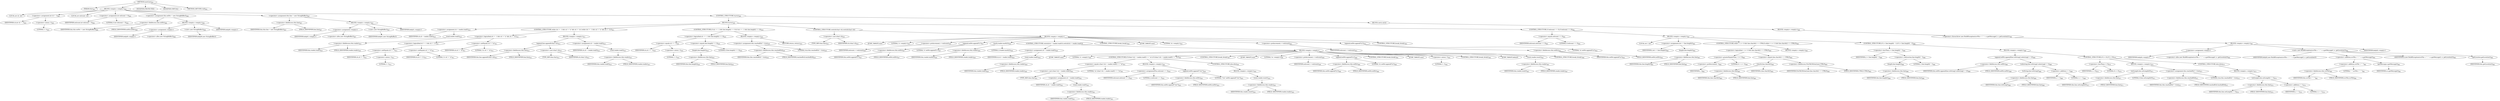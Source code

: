 digraph "nextLine" {  
"2047" [label = <(METHOD,nextLine)<SUB>801</SUB>> ]
"51" [label = <(PARAM,this)<SUB>801</SUB>> ]
"2048" [label = <(BLOCK,&lt;empty&gt;,&lt;empty&gt;)<SUB>802</SUB>> ]
"2049" [label = <(LOCAL,int ch: int)> ]
"2050" [label = <(&lt;operator&gt;.assignment,int ch = -1)<SUB>803</SUB>> ]
"2051" [label = <(IDENTIFIER,ch,int ch = -1)<SUB>803</SUB>> ]
"2052" [label = <(&lt;operator&gt;.minus,-1)<SUB>803</SUB>> ]
"2053" [label = <(LITERAL,1,-1)<SUB>803</SUB>> ]
"2054" [label = <(LOCAL,int eolcount: int)> ]
"2055" [label = <(&lt;operator&gt;.assignment,int eolcount = 0)<SUB>804</SUB>> ]
"2056" [label = <(IDENTIFIER,eolcount,int eolcount = 0)<SUB>804</SUB>> ]
"2057" [label = <(LITERAL,0,int eolcount = 0)<SUB>804</SUB>> ]
"2058" [label = <(&lt;operator&gt;.assignment,this.eolStr = new StringBuffer())<SUB>806</SUB>> ]
"2059" [label = <(&lt;operator&gt;.fieldAccess,this.eolStr)<SUB>806</SUB>> ]
"2060" [label = <(IDENTIFIER,this,this.eolStr = new StringBuffer())<SUB>806</SUB>> ]
"2061" [label = <(FIELD_IDENTIFIER,eolStr,eolStr)<SUB>806</SUB>> ]
"2062" [label = <(BLOCK,&lt;empty&gt;,&lt;empty&gt;)<SUB>806</SUB>> ]
"2063" [label = <(&lt;operator&gt;.assignment,&lt;empty&gt;)> ]
"2064" [label = <(IDENTIFIER,$obj40,&lt;empty&gt;)> ]
"2065" [label = <(&lt;operator&gt;.alloc,new StringBuffer())<SUB>806</SUB>> ]
"2066" [label = <(&lt;init&gt;,new StringBuffer())<SUB>806</SUB>> ]
"2067" [label = <(IDENTIFIER,$obj40,new StringBuffer())> ]
"2068" [label = <(IDENTIFIER,$obj40,&lt;empty&gt;)> ]
"2069" [label = <(&lt;operator&gt;.assignment,this.line = new StringBuffer())<SUB>807</SUB>> ]
"2070" [label = <(&lt;operator&gt;.fieldAccess,this.line)<SUB>807</SUB>> ]
"2071" [label = <(IDENTIFIER,this,this.line = new StringBuffer())<SUB>807</SUB>> ]
"2072" [label = <(FIELD_IDENTIFIER,line,line)<SUB>807</SUB>> ]
"2073" [label = <(BLOCK,&lt;empty&gt;,&lt;empty&gt;)<SUB>807</SUB>> ]
"2074" [label = <(&lt;operator&gt;.assignment,&lt;empty&gt;)> ]
"2075" [label = <(IDENTIFIER,$obj41,&lt;empty&gt;)> ]
"2076" [label = <(&lt;operator&gt;.alloc,new StringBuffer())<SUB>807</SUB>> ]
"2077" [label = <(&lt;init&gt;,new StringBuffer())<SUB>807</SUB>> ]
"2078" [label = <(IDENTIFIER,$obj41,new StringBuffer())> ]
"2079" [label = <(IDENTIFIER,$obj41,&lt;empty&gt;)> ]
"2080" [label = <(CONTROL_STRUCTURE,try,try)<SUB>809</SUB>> ]
"2081" [label = <(BLOCK,try,try)<SUB>809</SUB>> ]
"2082" [label = <(&lt;operator&gt;.assignment,ch = reader.read())<SUB>810</SUB>> ]
"2083" [label = <(IDENTIFIER,ch,ch = reader.read())<SUB>810</SUB>> ]
"2084" [label = <(read,reader.read())<SUB>810</SUB>> ]
"2085" [label = <(&lt;operator&gt;.fieldAccess,this.reader)<SUB>810</SUB>> ]
"2086" [label = <(IDENTIFIER,this,reader.read())<SUB>810</SUB>> ]
"2087" [label = <(FIELD_IDENTIFIER,reader,reader)<SUB>810</SUB>> ]
"2088" [label = <(CONTROL_STRUCTURE,while (ch != -1 &amp;&amp; ch != '\r' &amp;&amp; ch != '\n'),while (ch != -1 &amp;&amp; ch != '\r' &amp;&amp; ch != '\n'))<SUB>811</SUB>> ]
"2089" [label = <(&lt;operator&gt;.logicalAnd,ch != -1 &amp;&amp; ch != '\r' &amp;&amp; ch != '\n')<SUB>811</SUB>> ]
"2090" [label = <(&lt;operator&gt;.logicalAnd,ch != -1 &amp;&amp; ch != '\r')<SUB>811</SUB>> ]
"2091" [label = <(&lt;operator&gt;.notEquals,ch != -1)<SUB>811</SUB>> ]
"2092" [label = <(IDENTIFIER,ch,ch != -1)<SUB>811</SUB>> ]
"2093" [label = <(&lt;operator&gt;.minus,-1)<SUB>811</SUB>> ]
"2094" [label = <(LITERAL,1,-1)<SUB>811</SUB>> ]
"2095" [label = <(&lt;operator&gt;.notEquals,ch != '\r')<SUB>811</SUB>> ]
"2096" [label = <(IDENTIFIER,ch,ch != '\r')<SUB>811</SUB>> ]
"2097" [label = <(LITERAL,'\r',ch != '\r')<SUB>811</SUB>> ]
"2098" [label = <(&lt;operator&gt;.notEquals,ch != '\n')<SUB>811</SUB>> ]
"2099" [label = <(IDENTIFIER,ch,ch != '\n')<SUB>811</SUB>> ]
"2100" [label = <(LITERAL,'\n',ch != '\n')<SUB>811</SUB>> ]
"2101" [label = <(BLOCK,&lt;empty&gt;,&lt;empty&gt;)<SUB>811</SUB>> ]
"2102" [label = <(append,line.append((char) ch))<SUB>812</SUB>> ]
"2103" [label = <(&lt;operator&gt;.fieldAccess,this.line)<SUB>812</SUB>> ]
"2104" [label = <(IDENTIFIER,this,line.append((char) ch))<SUB>812</SUB>> ]
"2105" [label = <(FIELD_IDENTIFIER,line,line)<SUB>812</SUB>> ]
"2106" [label = <(&lt;operator&gt;.cast,(char) ch)<SUB>812</SUB>> ]
"2107" [label = <(TYPE_REF,char,char)<SUB>812</SUB>> ]
"2108" [label = <(IDENTIFIER,ch,(char) ch)<SUB>812</SUB>> ]
"2109" [label = <(&lt;operator&gt;.assignment,ch = reader.read())<SUB>813</SUB>> ]
"2110" [label = <(IDENTIFIER,ch,ch = reader.read())<SUB>813</SUB>> ]
"2111" [label = <(read,reader.read())<SUB>813</SUB>> ]
"2112" [label = <(&lt;operator&gt;.fieldAccess,this.reader)<SUB>813</SUB>> ]
"2113" [label = <(IDENTIFIER,this,reader.read())<SUB>813</SUB>> ]
"2114" [label = <(FIELD_IDENTIFIER,reader,reader)<SUB>813</SUB>> ]
"2115" [label = <(CONTROL_STRUCTURE,if (ch == -1 &amp;&amp; line.length() == 0),if (ch == -1 &amp;&amp; line.length() == 0))<SUB>816</SUB>> ]
"2116" [label = <(&lt;operator&gt;.logicalAnd,ch == -1 &amp;&amp; line.length() == 0)<SUB>816</SUB>> ]
"2117" [label = <(&lt;operator&gt;.equals,ch == -1)<SUB>816</SUB>> ]
"2118" [label = <(IDENTIFIER,ch,ch == -1)<SUB>816</SUB>> ]
"2119" [label = <(&lt;operator&gt;.minus,-1)<SUB>816</SUB>> ]
"2120" [label = <(LITERAL,1,-1)<SUB>816</SUB>> ]
"2121" [label = <(&lt;operator&gt;.equals,line.length() == 0)<SUB>816</SUB>> ]
"2122" [label = <(length,line.length())<SUB>816</SUB>> ]
"2123" [label = <(&lt;operator&gt;.fieldAccess,this.line)<SUB>816</SUB>> ]
"2124" [label = <(IDENTIFIER,this,line.length())<SUB>816</SUB>> ]
"2125" [label = <(FIELD_IDENTIFIER,line,line)<SUB>816</SUB>> ]
"2126" [label = <(LITERAL,0,line.length() == 0)<SUB>816</SUB>> ]
"2127" [label = <(BLOCK,&lt;empty&gt;,&lt;empty&gt;)<SUB>816</SUB>> ]
"2128" [label = <(&lt;operator&gt;.assignment,this.reachedEof = true)<SUB>818</SUB>> ]
"2129" [label = <(&lt;operator&gt;.fieldAccess,this.reachedEof)<SUB>818</SUB>> ]
"2130" [label = <(IDENTIFIER,this,this.reachedEof = true)<SUB>818</SUB>> ]
"2131" [label = <(FIELD_IDENTIFIER,reachedEof,reachedEof)<SUB>818</SUB>> ]
"2132" [label = <(LITERAL,true,this.reachedEof = true)<SUB>818</SUB>> ]
"2133" [label = <(RETURN,return;,return;)<SUB>819</SUB>> ]
"2134" [label = <(CONTROL_STRUCTURE,switch((char) ch),switch((char) ch))> ]
"2135" [label = <(&lt;operator&gt;.cast,(char) ch)<SUB>822</SUB>> ]
"2136" [label = <(TYPE_REF,char,char)<SUB>822</SUB>> ]
"2137" [label = <(IDENTIFIER,ch,(char) ch)<SUB>822</SUB>> ]
"2138" [label = <(BLOCK,&lt;empty&gt;,&lt;empty&gt;)> ]
"2139" [label = <(JUMP_TARGET,case)> ]
"2140" [label = <(LITERAL,'\r',&lt;empty&gt;)<SUB>823</SUB>> ]
"2141" [label = <(&lt;operator&gt;.preIncrement,++eolcount)<SUB>826</SUB>> ]
"2142" [label = <(IDENTIFIER,eolcount,++eolcount)<SUB>826</SUB>> ]
"2143" [label = <(append,eolStr.append('\r'))<SUB>827</SUB>> ]
"2144" [label = <(&lt;operator&gt;.fieldAccess,this.eolStr)<SUB>827</SUB>> ]
"2145" [label = <(IDENTIFIER,this,eolStr.append('\r'))<SUB>827</SUB>> ]
"2146" [label = <(FIELD_IDENTIFIER,eolStr,eolStr)<SUB>827</SUB>> ]
"2147" [label = <(LITERAL,'\r',eolStr.append('\r'))<SUB>827</SUB>> ]
"2148" [label = <(mark,reader.mark(2))<SUB>828</SUB>> ]
"2149" [label = <(&lt;operator&gt;.fieldAccess,this.reader)<SUB>828</SUB>> ]
"2150" [label = <(IDENTIFIER,this,reader.mark(2))<SUB>828</SUB>> ]
"2151" [label = <(FIELD_IDENTIFIER,reader,reader)<SUB>828</SUB>> ]
"2152" [label = <(LITERAL,2,reader.mark(2))<SUB>828</SUB>> ]
"2153" [label = <(CONTROL_STRUCTURE,switch((ch = reader.read())),switch((ch = reader.read())))> ]
"2154" [label = <(&lt;operator&gt;.assignment,ch = reader.read())<SUB>829</SUB>> ]
"2155" [label = <(IDENTIFIER,ch,ch = reader.read())<SUB>829</SUB>> ]
"2156" [label = <(read,reader.read())<SUB>829</SUB>> ]
"2157" [label = <(&lt;operator&gt;.fieldAccess,this.reader)<SUB>829</SUB>> ]
"2158" [label = <(IDENTIFIER,this,reader.read())<SUB>829</SUB>> ]
"2159" [label = <(FIELD_IDENTIFIER,reader,reader)<SUB>829</SUB>> ]
"2160" [label = <(BLOCK,&lt;empty&gt;,&lt;empty&gt;)> ]
"2161" [label = <(JUMP_TARGET,case)> ]
"2162" [label = <(LITERAL,'\r',&lt;empty&gt;)<SUB>830</SUB>> ]
"2163" [label = <(CONTROL_STRUCTURE,if ((char) (ch = reader.read()) == '\n'),if ((char) (ch = reader.read()) == '\n'))<SUB>831</SUB>> ]
"2164" [label = <(&lt;operator&gt;.equals,(char) (ch = reader.read()) == '\n')<SUB>831</SUB>> ]
"2165" [label = <(&lt;operator&gt;.cast,(char) (ch = reader.read()))<SUB>831</SUB>> ]
"2166" [label = <(TYPE_REF,char,char)<SUB>831</SUB>> ]
"2167" [label = <(&lt;operator&gt;.assignment,ch = reader.read())<SUB>831</SUB>> ]
"2168" [label = <(IDENTIFIER,ch,ch = reader.read())<SUB>831</SUB>> ]
"2169" [label = <(read,reader.read())<SUB>831</SUB>> ]
"2170" [label = <(&lt;operator&gt;.fieldAccess,this.reader)<SUB>831</SUB>> ]
"2171" [label = <(IDENTIFIER,this,reader.read())<SUB>831</SUB>> ]
"2172" [label = <(FIELD_IDENTIFIER,reader,reader)<SUB>831</SUB>> ]
"2173" [label = <(LITERAL,'\n',(char) (ch = reader.read()) == '\n')<SUB>831</SUB>> ]
"2174" [label = <(BLOCK,&lt;empty&gt;,&lt;empty&gt;)<SUB>831</SUB>> ]
"2175" [label = <(&lt;operator&gt;.assignmentPlus,eolcount += 2)<SUB>832</SUB>> ]
"2176" [label = <(IDENTIFIER,eolcount,eolcount += 2)<SUB>832</SUB>> ]
"2177" [label = <(LITERAL,2,eolcount += 2)<SUB>832</SUB>> ]
"2178" [label = <(append,eolStr.append(&quot;\r\n&quot;))<SUB>833</SUB>> ]
"2179" [label = <(&lt;operator&gt;.fieldAccess,this.eolStr)<SUB>833</SUB>> ]
"2180" [label = <(IDENTIFIER,this,eolStr.append(&quot;\r\n&quot;))<SUB>833</SUB>> ]
"2181" [label = <(FIELD_IDENTIFIER,eolStr,eolStr)<SUB>833</SUB>> ]
"2182" [label = <(LITERAL,&quot;\r\n&quot;,eolStr.append(&quot;\r\n&quot;))<SUB>833</SUB>> ]
"2183" [label = <(CONTROL_STRUCTURE,else,else)<SUB>834</SUB>> ]
"2184" [label = <(BLOCK,&lt;empty&gt;,&lt;empty&gt;)<SUB>834</SUB>> ]
"2185" [label = <(reset,reader.reset())<SUB>835</SUB>> ]
"2186" [label = <(&lt;operator&gt;.fieldAccess,this.reader)<SUB>835</SUB>> ]
"2187" [label = <(IDENTIFIER,this,reader.reset())<SUB>835</SUB>> ]
"2188" [label = <(FIELD_IDENTIFIER,reader,reader)<SUB>835</SUB>> ]
"2189" [label = <(CONTROL_STRUCTURE,break;,break;)<SUB>837</SUB>> ]
"2190" [label = <(JUMP_TARGET,case)> ]
"2191" [label = <(LITERAL,'\n',&lt;empty&gt;)<SUB>838</SUB>> ]
"2192" [label = <(&lt;operator&gt;.preIncrement,++eolcount)<SUB>839</SUB>> ]
"2193" [label = <(IDENTIFIER,eolcount,++eolcount)<SUB>839</SUB>> ]
"2194" [label = <(append,eolStr.append('\n'))<SUB>840</SUB>> ]
"2195" [label = <(&lt;operator&gt;.fieldAccess,this.eolStr)<SUB>840</SUB>> ]
"2196" [label = <(IDENTIFIER,this,eolStr.append('\n'))<SUB>840</SUB>> ]
"2197" [label = <(FIELD_IDENTIFIER,eolStr,eolStr)<SUB>840</SUB>> ]
"2198" [label = <(LITERAL,'\n',eolStr.append('\n'))<SUB>840</SUB>> ]
"2199" [label = <(CONTROL_STRUCTURE,break;,break;)<SUB>841</SUB>> ]
"2200" [label = <(JUMP_TARGET,case)> ]
"2201" [label = <(&lt;operator&gt;.minus,-1)<SUB>842</SUB>> ]
"2202" [label = <(LITERAL,1,-1)<SUB>842</SUB>> ]
"2203" [label = <(CONTROL_STRUCTURE,break;,break;)<SUB>845</SUB>> ]
"2204" [label = <(JUMP_TARGET,default)> ]
"2205" [label = <(reset,reader.reset())<SUB>847</SUB>> ]
"2206" [label = <(&lt;operator&gt;.fieldAccess,this.reader)<SUB>847</SUB>> ]
"2207" [label = <(IDENTIFIER,this,reader.reset())<SUB>847</SUB>> ]
"2208" [label = <(FIELD_IDENTIFIER,reader,reader)<SUB>847</SUB>> ]
"2209" [label = <(CONTROL_STRUCTURE,break;,break;)<SUB>848</SUB>> ]
"2210" [label = <(CONTROL_STRUCTURE,break;,break;)<SUB>850</SUB>> ]
"2211" [label = <(JUMP_TARGET,case)> ]
"2212" [label = <(LITERAL,'\n',&lt;empty&gt;)<SUB>852</SUB>> ]
"2213" [label = <(&lt;operator&gt;.preIncrement,++eolcount)<SUB>853</SUB>> ]
"2214" [label = <(IDENTIFIER,eolcount,++eolcount)<SUB>853</SUB>> ]
"2215" [label = <(append,eolStr.append('\n'))<SUB>854</SUB>> ]
"2216" [label = <(&lt;operator&gt;.fieldAccess,this.eolStr)<SUB>854</SUB>> ]
"2217" [label = <(IDENTIFIER,this,eolStr.append('\n'))<SUB>854</SUB>> ]
"2218" [label = <(FIELD_IDENTIFIER,eolStr,eolStr)<SUB>854</SUB>> ]
"2219" [label = <(LITERAL,'\n',eolStr.append('\n'))<SUB>854</SUB>> ]
"2220" [label = <(CONTROL_STRUCTURE,break;,break;)<SUB>855</SUB>> ]
"2221" [label = <(CONTROL_STRUCTURE,if (eolcount == 0),if (eolcount == 0))<SUB>861</SUB>> ]
"2222" [label = <(&lt;operator&gt;.equals,eolcount == 0)<SUB>861</SUB>> ]
"2223" [label = <(IDENTIFIER,eolcount,eolcount == 0)<SUB>861</SUB>> ]
"2224" [label = <(LITERAL,0,eolcount == 0)<SUB>861</SUB>> ]
"2225" [label = <(BLOCK,&lt;empty&gt;,&lt;empty&gt;)<SUB>861</SUB>> ]
"2226" [label = <(LOCAL,int i: int)> ]
"2227" [label = <(&lt;operator&gt;.assignment,int i = line.length())<SUB>862</SUB>> ]
"2228" [label = <(IDENTIFIER,i,int i = line.length())<SUB>862</SUB>> ]
"2229" [label = <(length,line.length())<SUB>862</SUB>> ]
"2230" [label = <(&lt;operator&gt;.fieldAccess,this.line)<SUB>862</SUB>> ]
"2231" [label = <(IDENTIFIER,this,line.length())<SUB>862</SUB>> ]
"2232" [label = <(FIELD_IDENTIFIER,line,line)<SUB>862</SUB>> ]
"2233" [label = <(CONTROL_STRUCTURE,while (--i &gt;= 0 &amp;&amp; line.charAt(i) == CTRLZ),while (--i &gt;= 0 &amp;&amp; line.charAt(i) == CTRLZ))<SUB>863</SUB>> ]
"2234" [label = <(&lt;operator&gt;.logicalAnd,--i &gt;= 0 &amp;&amp; line.charAt(i) == CTRLZ)<SUB>863</SUB>> ]
"2235" [label = <(&lt;operator&gt;.greaterEqualsThan,--i &gt;= 0)<SUB>863</SUB>> ]
"2236" [label = <(&lt;operator&gt;.preDecrement,--i)<SUB>863</SUB>> ]
"2237" [label = <(IDENTIFIER,i,--i)<SUB>863</SUB>> ]
"2238" [label = <(LITERAL,0,--i &gt;= 0)<SUB>863</SUB>> ]
"2239" [label = <(&lt;operator&gt;.equals,line.charAt(i) == CTRLZ)<SUB>863</SUB>> ]
"2240" [label = <(charAt,line.charAt(i))<SUB>863</SUB>> ]
"2241" [label = <(&lt;operator&gt;.fieldAccess,this.line)<SUB>863</SUB>> ]
"2242" [label = <(IDENTIFIER,this,line.charAt(i))<SUB>863</SUB>> ]
"2243" [label = <(FIELD_IDENTIFIER,line,line)<SUB>863</SUB>> ]
"2244" [label = <(IDENTIFIER,i,line.charAt(i))<SUB>863</SUB>> ]
"2245" [label = <(&lt;operator&gt;.fieldAccess,FixCRLF$OneLiner.CTRLZ)<SUB>863</SUB>> ]
"2246" [label = <(IDENTIFIER,FixCRLF$OneLiner,line.charAt(i) == CTRLZ)<SUB>863</SUB>> ]
"2247" [label = <(FIELD_IDENTIFIER,CTRLZ,CTRLZ)<SUB>863</SUB>> ]
"2248" [label = <(BLOCK,&lt;empty&gt;,&lt;empty&gt;)<SUB>863</SUB>> ]
"2249" [label = <(CONTROL_STRUCTURE,if (i &lt; line.length() - 1),if (i &lt; line.length() - 1))<SUB>866</SUB>> ]
"2250" [label = <(&lt;operator&gt;.lessThan,i &lt; line.length() - 1)<SUB>866</SUB>> ]
"2251" [label = <(IDENTIFIER,i,i &lt; line.length() - 1)<SUB>866</SUB>> ]
"2252" [label = <(&lt;operator&gt;.subtraction,line.length() - 1)<SUB>866</SUB>> ]
"2253" [label = <(length,line.length())<SUB>866</SUB>> ]
"2254" [label = <(&lt;operator&gt;.fieldAccess,this.line)<SUB>866</SUB>> ]
"2255" [label = <(IDENTIFIER,this,line.length())<SUB>866</SUB>> ]
"2256" [label = <(FIELD_IDENTIFIER,line,line)<SUB>866</SUB>> ]
"2257" [label = <(LITERAL,1,line.length() - 1)<SUB>866</SUB>> ]
"2258" [label = <(BLOCK,&lt;empty&gt;,&lt;empty&gt;)<SUB>866</SUB>> ]
"2259" [label = <(append,eofStr.append(line.toString().substring(i + 1)))<SUB>869</SUB>> ]
"2260" [label = <(&lt;operator&gt;.fieldAccess,this.eofStr)<SUB>869</SUB>> ]
"2261" [label = <(IDENTIFIER,this,eofStr.append(line.toString().substring(i + 1)))<SUB>869</SUB>> ]
"2262" [label = <(FIELD_IDENTIFIER,eofStr,eofStr)<SUB>869</SUB>> ]
"2263" [label = <(substring,line.toString().substring(i + 1))<SUB>869</SUB>> ]
"2264" [label = <(toString,line.toString())<SUB>869</SUB>> ]
"2265" [label = <(&lt;operator&gt;.fieldAccess,this.line)<SUB>869</SUB>> ]
"2266" [label = <(IDENTIFIER,this,line.toString())<SUB>869</SUB>> ]
"2267" [label = <(FIELD_IDENTIFIER,line,line)<SUB>869</SUB>> ]
"2268" [label = <(&lt;operator&gt;.addition,i + 1)<SUB>869</SUB>> ]
"2269" [label = <(IDENTIFIER,i,i + 1)<SUB>869</SUB>> ]
"2270" [label = <(LITERAL,1,i + 1)<SUB>869</SUB>> ]
"2271" [label = <(CONTROL_STRUCTURE,if (i &lt; 0),if (i &lt; 0))<SUB>870</SUB>> ]
"2272" [label = <(&lt;operator&gt;.lessThan,i &lt; 0)<SUB>870</SUB>> ]
"2273" [label = <(IDENTIFIER,i,i &lt; 0)<SUB>870</SUB>> ]
"2274" [label = <(LITERAL,0,i &lt; 0)<SUB>870</SUB>> ]
"2275" [label = <(BLOCK,&lt;empty&gt;,&lt;empty&gt;)<SUB>870</SUB>> ]
"2276" [label = <(setLength,line.setLength(0))<SUB>871</SUB>> ]
"2277" [label = <(&lt;operator&gt;.fieldAccess,this.line)<SUB>871</SUB>> ]
"2278" [label = <(IDENTIFIER,this,line.setLength(0))<SUB>871</SUB>> ]
"2279" [label = <(FIELD_IDENTIFIER,line,line)<SUB>871</SUB>> ]
"2280" [label = <(LITERAL,0,line.setLength(0))<SUB>871</SUB>> ]
"2281" [label = <(&lt;operator&gt;.assignment,this.reachedEof = true)<SUB>872</SUB>> ]
"2282" [label = <(&lt;operator&gt;.fieldAccess,this.reachedEof)<SUB>872</SUB>> ]
"2283" [label = <(IDENTIFIER,this,this.reachedEof = true)<SUB>872</SUB>> ]
"2284" [label = <(FIELD_IDENTIFIER,reachedEof,reachedEof)<SUB>872</SUB>> ]
"2285" [label = <(LITERAL,true,this.reachedEof = true)<SUB>872</SUB>> ]
"2286" [label = <(CONTROL_STRUCTURE,else,else)<SUB>873</SUB>> ]
"2287" [label = <(BLOCK,&lt;empty&gt;,&lt;empty&gt;)<SUB>873</SUB>> ]
"2288" [label = <(setLength,line.setLength(i + 1))<SUB>874</SUB>> ]
"2289" [label = <(&lt;operator&gt;.fieldAccess,this.line)<SUB>874</SUB>> ]
"2290" [label = <(IDENTIFIER,this,line.setLength(i + 1))<SUB>874</SUB>> ]
"2291" [label = <(FIELD_IDENTIFIER,line,line)<SUB>874</SUB>> ]
"2292" [label = <(&lt;operator&gt;.addition,i + 1)<SUB>874</SUB>> ]
"2293" [label = <(IDENTIFIER,i,i + 1)<SUB>874</SUB>> ]
"2294" [label = <(LITERAL,1,i + 1)<SUB>874</SUB>> ]
"2295" [label = <(BLOCK,catch,catch)> ]
"2296" [label = <(BLOCK,&lt;empty&gt;,&lt;empty&gt;)<SUB>880</SUB>> ]
"2297" [label = <(&lt;operator&gt;.throw,throw new BuildException(srcFile + &quot;: &quot; + e.getMessage(), e, getLocation());)<SUB>881</SUB>> ]
"2298" [label = <(BLOCK,&lt;empty&gt;,&lt;empty&gt;)<SUB>881</SUB>> ]
"2299" [label = <(&lt;operator&gt;.assignment,&lt;empty&gt;)> ]
"2300" [label = <(IDENTIFIER,$obj42,&lt;empty&gt;)> ]
"2301" [label = <(&lt;operator&gt;.alloc,new BuildException(srcFile + &quot;: &quot; + e.getMessage(), e, getLocation()))<SUB>881</SUB>> ]
"2302" [label = <(&lt;init&gt;,new BuildException(srcFile + &quot;: &quot; + e.getMessage(), e, getLocation()))<SUB>881</SUB>> ]
"2303" [label = <(IDENTIFIER,$obj42,new BuildException(srcFile + &quot;: &quot; + e.getMessage(), e, getLocation()))> ]
"2304" [label = <(&lt;operator&gt;.addition,srcFile + &quot;: &quot; + e.getMessage())<SUB>881</SUB>> ]
"2305" [label = <(&lt;operator&gt;.addition,srcFile + &quot;: &quot;)<SUB>881</SUB>> ]
"2306" [label = <(&lt;operator&gt;.fieldAccess,this.srcFile)<SUB>881</SUB>> ]
"2307" [label = <(IDENTIFIER,this,srcFile + &quot;: &quot;)<SUB>881</SUB>> ]
"2308" [label = <(FIELD_IDENTIFIER,srcFile,srcFile)<SUB>881</SUB>> ]
"2309" [label = <(LITERAL,&quot;: &quot;,srcFile + &quot;: &quot;)<SUB>881</SUB>> ]
"2310" [label = <(getMessage,e.getMessage())<SUB>881</SUB>> ]
"2311" [label = <(IDENTIFIER,e,e.getMessage())<SUB>881</SUB>> ]
"2312" [label = <(IDENTIFIER,e,new BuildException(srcFile + &quot;: &quot; + e.getMessage(), e, getLocation()))<SUB>882</SUB>> ]
"2313" [label = <(getLocation,getLocation())<SUB>882</SUB>> ]
"50" [label = <(IDENTIFIER,this,getLocation())<SUB>882</SUB>> ]
"2314" [label = <(IDENTIFIER,$obj42,&lt;empty&gt;)> ]
"2315" [label = <(MODIFIER,PROTECTED)> ]
"2316" [label = <(MODIFIER,VIRTUAL)> ]
"2317" [label = <(METHOD_RETURN,void)<SUB>801</SUB>> ]
  "2047" -> "51" 
  "2047" -> "2048" 
  "2047" -> "2315" 
  "2047" -> "2316" 
  "2047" -> "2317" 
  "2048" -> "2049" 
  "2048" -> "2050" 
  "2048" -> "2054" 
  "2048" -> "2055" 
  "2048" -> "2058" 
  "2048" -> "2069" 
  "2048" -> "2080" 
  "2050" -> "2051" 
  "2050" -> "2052" 
  "2052" -> "2053" 
  "2055" -> "2056" 
  "2055" -> "2057" 
  "2058" -> "2059" 
  "2058" -> "2062" 
  "2059" -> "2060" 
  "2059" -> "2061" 
  "2062" -> "2063" 
  "2062" -> "2066" 
  "2062" -> "2068" 
  "2063" -> "2064" 
  "2063" -> "2065" 
  "2066" -> "2067" 
  "2069" -> "2070" 
  "2069" -> "2073" 
  "2070" -> "2071" 
  "2070" -> "2072" 
  "2073" -> "2074" 
  "2073" -> "2077" 
  "2073" -> "2079" 
  "2074" -> "2075" 
  "2074" -> "2076" 
  "2077" -> "2078" 
  "2080" -> "2081" 
  "2080" -> "2295" 
  "2081" -> "2082" 
  "2081" -> "2088" 
  "2081" -> "2115" 
  "2081" -> "2134" 
  "2081" -> "2221" 
  "2082" -> "2083" 
  "2082" -> "2084" 
  "2084" -> "2085" 
  "2085" -> "2086" 
  "2085" -> "2087" 
  "2088" -> "2089" 
  "2088" -> "2101" 
  "2089" -> "2090" 
  "2089" -> "2098" 
  "2090" -> "2091" 
  "2090" -> "2095" 
  "2091" -> "2092" 
  "2091" -> "2093" 
  "2093" -> "2094" 
  "2095" -> "2096" 
  "2095" -> "2097" 
  "2098" -> "2099" 
  "2098" -> "2100" 
  "2101" -> "2102" 
  "2101" -> "2109" 
  "2102" -> "2103" 
  "2102" -> "2106" 
  "2103" -> "2104" 
  "2103" -> "2105" 
  "2106" -> "2107" 
  "2106" -> "2108" 
  "2109" -> "2110" 
  "2109" -> "2111" 
  "2111" -> "2112" 
  "2112" -> "2113" 
  "2112" -> "2114" 
  "2115" -> "2116" 
  "2115" -> "2127" 
  "2116" -> "2117" 
  "2116" -> "2121" 
  "2117" -> "2118" 
  "2117" -> "2119" 
  "2119" -> "2120" 
  "2121" -> "2122" 
  "2121" -> "2126" 
  "2122" -> "2123" 
  "2123" -> "2124" 
  "2123" -> "2125" 
  "2127" -> "2128" 
  "2127" -> "2133" 
  "2128" -> "2129" 
  "2128" -> "2132" 
  "2129" -> "2130" 
  "2129" -> "2131" 
  "2134" -> "2135" 
  "2134" -> "2138" 
  "2135" -> "2136" 
  "2135" -> "2137" 
  "2138" -> "2139" 
  "2138" -> "2140" 
  "2138" -> "2141" 
  "2138" -> "2143" 
  "2138" -> "2148" 
  "2138" -> "2153" 
  "2138" -> "2210" 
  "2138" -> "2211" 
  "2138" -> "2212" 
  "2138" -> "2213" 
  "2138" -> "2215" 
  "2138" -> "2220" 
  "2141" -> "2142" 
  "2143" -> "2144" 
  "2143" -> "2147" 
  "2144" -> "2145" 
  "2144" -> "2146" 
  "2148" -> "2149" 
  "2148" -> "2152" 
  "2149" -> "2150" 
  "2149" -> "2151" 
  "2153" -> "2154" 
  "2153" -> "2160" 
  "2154" -> "2155" 
  "2154" -> "2156" 
  "2156" -> "2157" 
  "2157" -> "2158" 
  "2157" -> "2159" 
  "2160" -> "2161" 
  "2160" -> "2162" 
  "2160" -> "2163" 
  "2160" -> "2189" 
  "2160" -> "2190" 
  "2160" -> "2191" 
  "2160" -> "2192" 
  "2160" -> "2194" 
  "2160" -> "2199" 
  "2160" -> "2200" 
  "2160" -> "2201" 
  "2160" -> "2203" 
  "2160" -> "2204" 
  "2160" -> "2205" 
  "2160" -> "2209" 
  "2163" -> "2164" 
  "2163" -> "2174" 
  "2163" -> "2183" 
  "2164" -> "2165" 
  "2164" -> "2173" 
  "2165" -> "2166" 
  "2165" -> "2167" 
  "2167" -> "2168" 
  "2167" -> "2169" 
  "2169" -> "2170" 
  "2170" -> "2171" 
  "2170" -> "2172" 
  "2174" -> "2175" 
  "2174" -> "2178" 
  "2175" -> "2176" 
  "2175" -> "2177" 
  "2178" -> "2179" 
  "2178" -> "2182" 
  "2179" -> "2180" 
  "2179" -> "2181" 
  "2183" -> "2184" 
  "2184" -> "2185" 
  "2185" -> "2186" 
  "2186" -> "2187" 
  "2186" -> "2188" 
  "2192" -> "2193" 
  "2194" -> "2195" 
  "2194" -> "2198" 
  "2195" -> "2196" 
  "2195" -> "2197" 
  "2201" -> "2202" 
  "2205" -> "2206" 
  "2206" -> "2207" 
  "2206" -> "2208" 
  "2213" -> "2214" 
  "2215" -> "2216" 
  "2215" -> "2219" 
  "2216" -> "2217" 
  "2216" -> "2218" 
  "2221" -> "2222" 
  "2221" -> "2225" 
  "2222" -> "2223" 
  "2222" -> "2224" 
  "2225" -> "2226" 
  "2225" -> "2227" 
  "2225" -> "2233" 
  "2225" -> "2249" 
  "2227" -> "2228" 
  "2227" -> "2229" 
  "2229" -> "2230" 
  "2230" -> "2231" 
  "2230" -> "2232" 
  "2233" -> "2234" 
  "2233" -> "2248" 
  "2234" -> "2235" 
  "2234" -> "2239" 
  "2235" -> "2236" 
  "2235" -> "2238" 
  "2236" -> "2237" 
  "2239" -> "2240" 
  "2239" -> "2245" 
  "2240" -> "2241" 
  "2240" -> "2244" 
  "2241" -> "2242" 
  "2241" -> "2243" 
  "2245" -> "2246" 
  "2245" -> "2247" 
  "2249" -> "2250" 
  "2249" -> "2258" 
  "2250" -> "2251" 
  "2250" -> "2252" 
  "2252" -> "2253" 
  "2252" -> "2257" 
  "2253" -> "2254" 
  "2254" -> "2255" 
  "2254" -> "2256" 
  "2258" -> "2259" 
  "2258" -> "2271" 
  "2259" -> "2260" 
  "2259" -> "2263" 
  "2260" -> "2261" 
  "2260" -> "2262" 
  "2263" -> "2264" 
  "2263" -> "2268" 
  "2264" -> "2265" 
  "2265" -> "2266" 
  "2265" -> "2267" 
  "2268" -> "2269" 
  "2268" -> "2270" 
  "2271" -> "2272" 
  "2271" -> "2275" 
  "2271" -> "2286" 
  "2272" -> "2273" 
  "2272" -> "2274" 
  "2275" -> "2276" 
  "2275" -> "2281" 
  "2276" -> "2277" 
  "2276" -> "2280" 
  "2277" -> "2278" 
  "2277" -> "2279" 
  "2281" -> "2282" 
  "2281" -> "2285" 
  "2282" -> "2283" 
  "2282" -> "2284" 
  "2286" -> "2287" 
  "2287" -> "2288" 
  "2288" -> "2289" 
  "2288" -> "2292" 
  "2289" -> "2290" 
  "2289" -> "2291" 
  "2292" -> "2293" 
  "2292" -> "2294" 
  "2295" -> "2296" 
  "2296" -> "2297" 
  "2297" -> "2298" 
  "2298" -> "2299" 
  "2298" -> "2302" 
  "2298" -> "2314" 
  "2299" -> "2300" 
  "2299" -> "2301" 
  "2302" -> "2303" 
  "2302" -> "2304" 
  "2302" -> "2312" 
  "2302" -> "2313" 
  "2304" -> "2305" 
  "2304" -> "2310" 
  "2305" -> "2306" 
  "2305" -> "2309" 
  "2306" -> "2307" 
  "2306" -> "2308" 
  "2310" -> "2311" 
  "2313" -> "50" 
}
